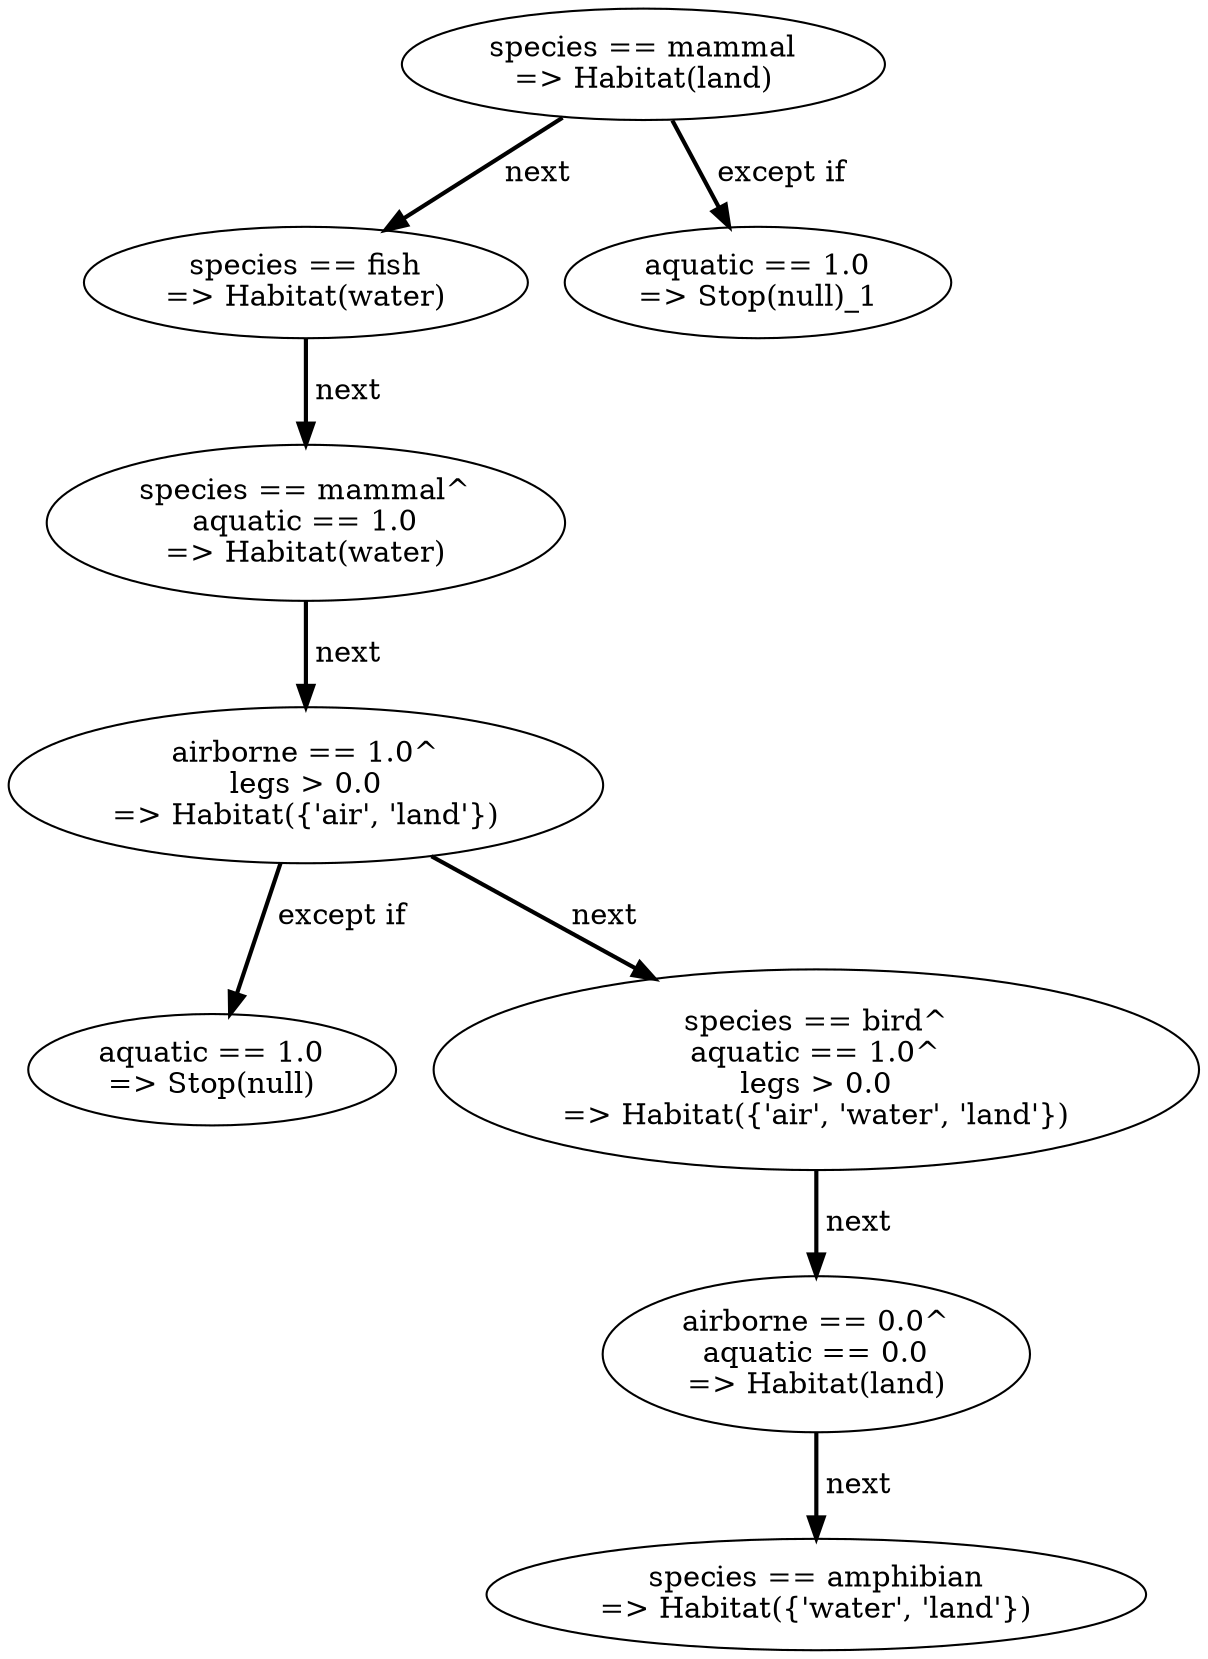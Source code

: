 digraph tree {
    "species == mammal
=> Habitat(land)";
    "species == fish
=> Habitat(water)";
    "species == mammal^
aquatic == 1.0
=> Habitat(water)";
    "airborne == 1.0^
legs > 0.0
=> Habitat({'air', 'land'})";
    "aquatic == 1.0
=> Stop(null)";
    "species == bird^
aquatic == 1.0^
legs > 0.0
=> Habitat({'air', 'water', 'land'})";
    "airborne == 0.0^
aquatic == 0.0
=> Habitat(land)";
    "species == amphibian
=> Habitat({'water', 'land'})";
    "aquatic == 1.0
=> Stop(null)_1";
    "species == mammal
=> Habitat(land)" -> "species == fish
=> Habitat(water)" [style="bold", label=" next"];
    "species == mammal
=> Habitat(land)" -> "aquatic == 1.0
=> Stop(null)_1" [style="bold", label=" except if"];
    "species == fish
=> Habitat(water)" -> "species == mammal^
aquatic == 1.0
=> Habitat(water)" [style="bold", label=" next"];
    "species == mammal^
aquatic == 1.0
=> Habitat(water)" -> "airborne == 1.0^
legs > 0.0
=> Habitat({'air', 'land'})" [style="bold", label=" next"];
    "airborne == 1.0^
legs > 0.0
=> Habitat({'air', 'land'})" -> "aquatic == 1.0
=> Stop(null)" [style="bold", label=" except if"];
    "airborne == 1.0^
legs > 0.0
=> Habitat({'air', 'land'})" -> "species == bird^
aquatic == 1.0^
legs > 0.0
=> Habitat({'air', 'water', 'land'})" [style="bold", label=" next"];
    "species == bird^
aquatic == 1.0^
legs > 0.0
=> Habitat({'air', 'water', 'land'})" -> "airborne == 0.0^
aquatic == 0.0
=> Habitat(land)" [style="bold", label=" next"];
    "airborne == 0.0^
aquatic == 0.0
=> Habitat(land)" -> "species == amphibian
=> Habitat({'water', 'land'})" [style="bold", label=" next"];
}
